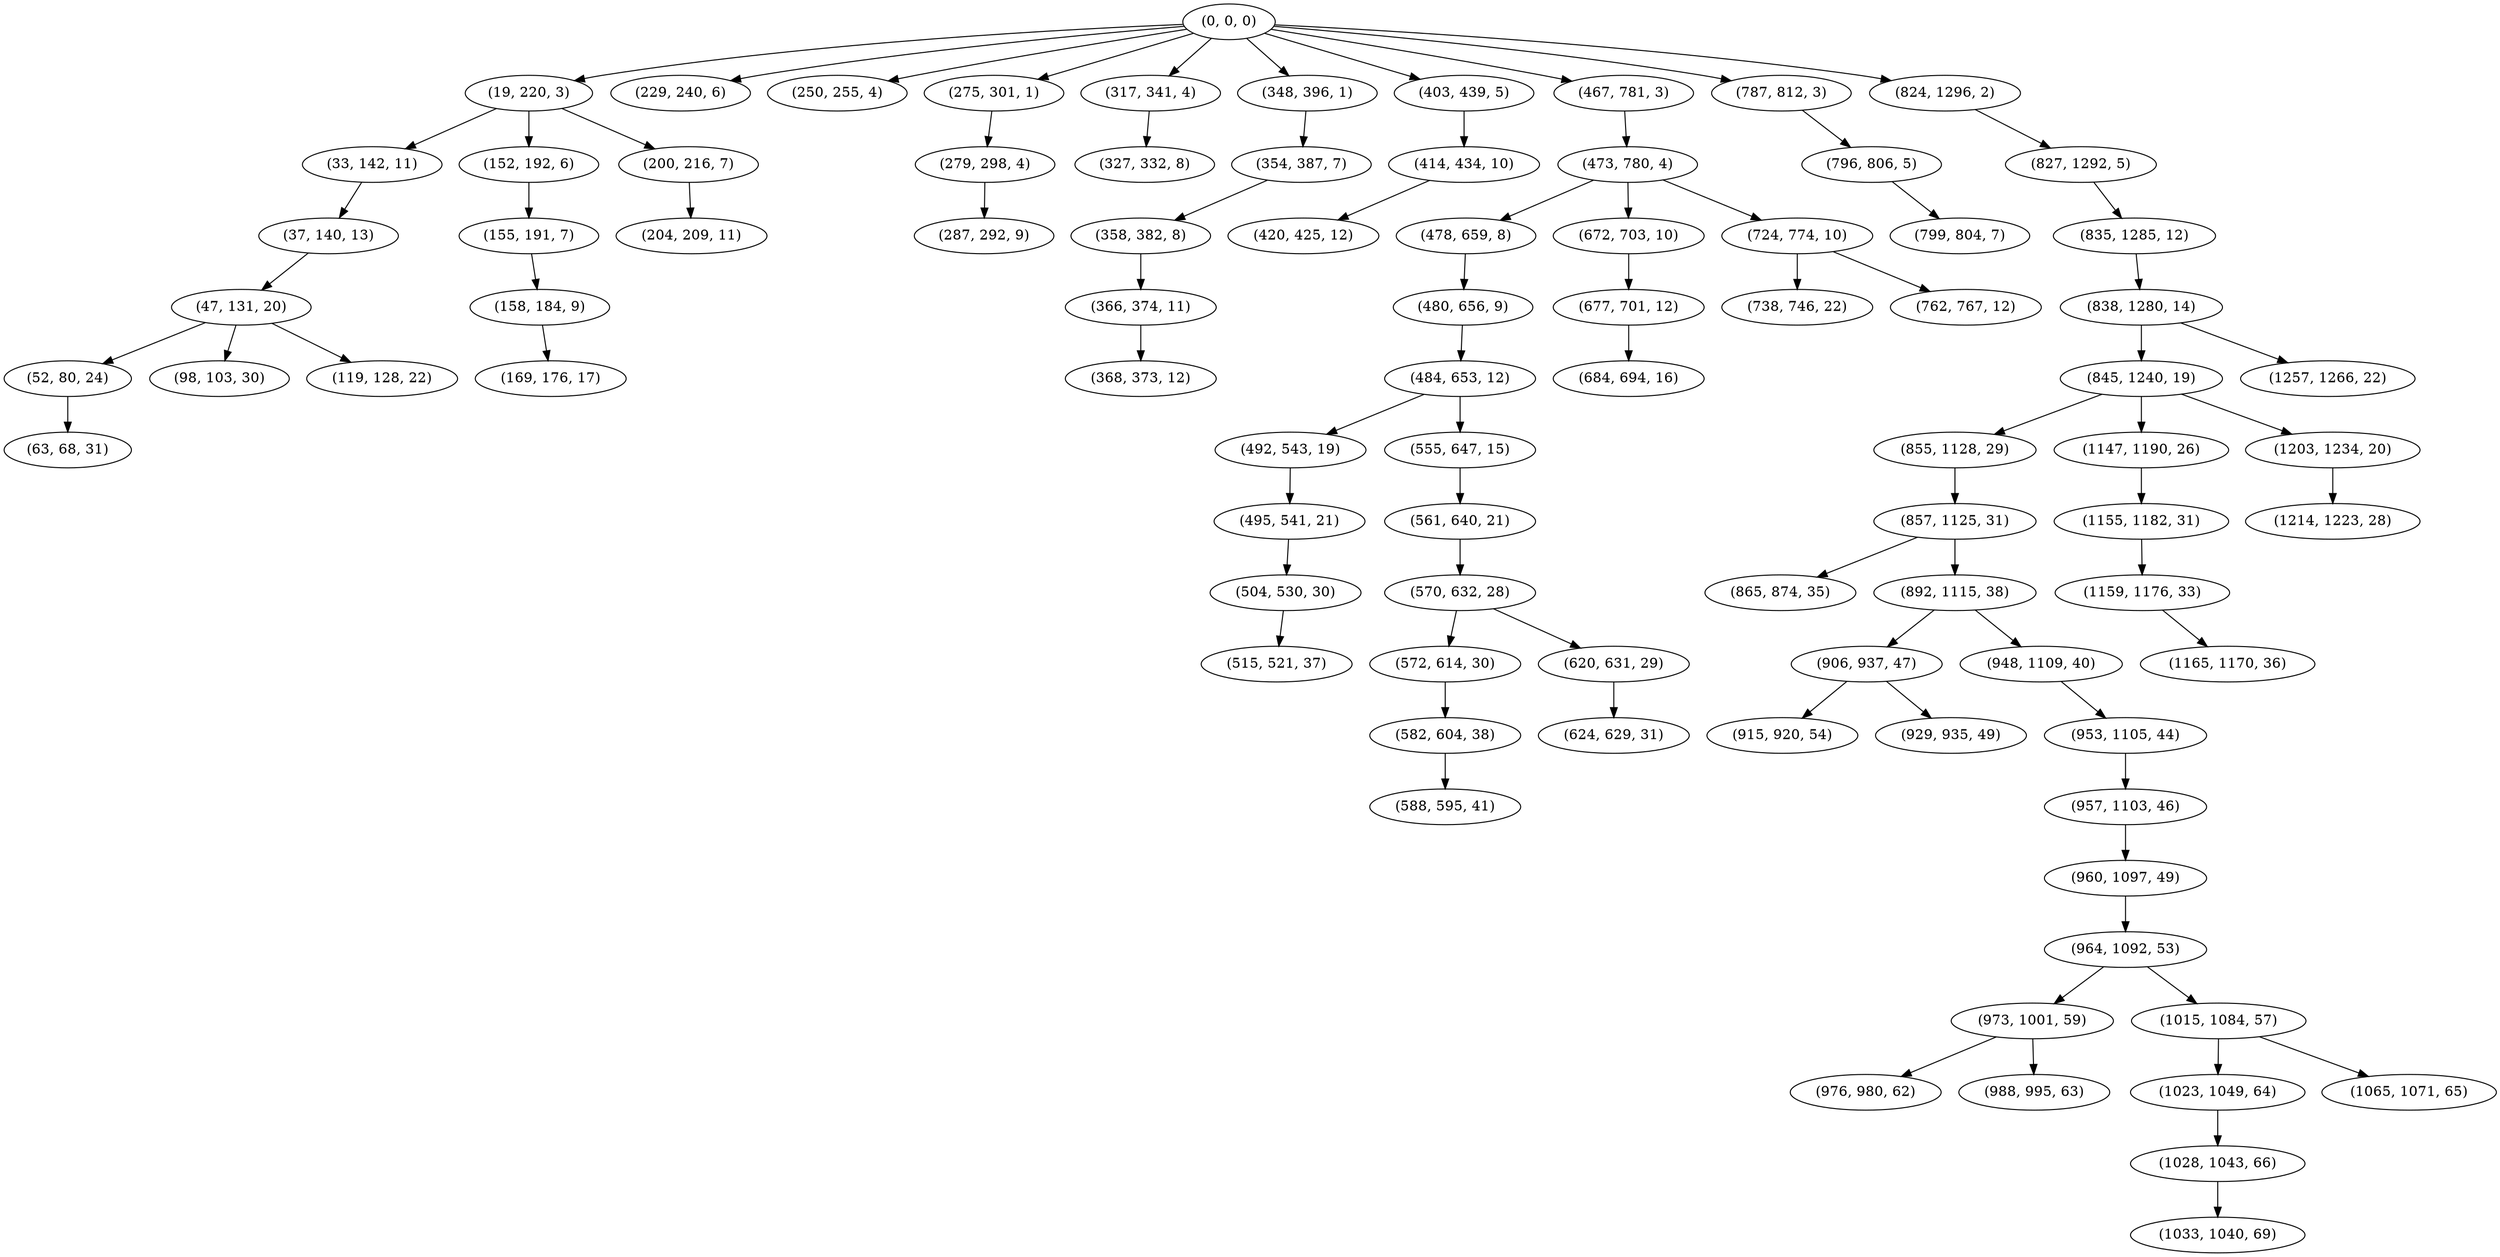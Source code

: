 digraph tree {
    "(0, 0, 0)";
    "(19, 220, 3)";
    "(33, 142, 11)";
    "(37, 140, 13)";
    "(47, 131, 20)";
    "(52, 80, 24)";
    "(63, 68, 31)";
    "(98, 103, 30)";
    "(119, 128, 22)";
    "(152, 192, 6)";
    "(155, 191, 7)";
    "(158, 184, 9)";
    "(169, 176, 17)";
    "(200, 216, 7)";
    "(204, 209, 11)";
    "(229, 240, 6)";
    "(250, 255, 4)";
    "(275, 301, 1)";
    "(279, 298, 4)";
    "(287, 292, 9)";
    "(317, 341, 4)";
    "(327, 332, 8)";
    "(348, 396, 1)";
    "(354, 387, 7)";
    "(358, 382, 8)";
    "(366, 374, 11)";
    "(368, 373, 12)";
    "(403, 439, 5)";
    "(414, 434, 10)";
    "(420, 425, 12)";
    "(467, 781, 3)";
    "(473, 780, 4)";
    "(478, 659, 8)";
    "(480, 656, 9)";
    "(484, 653, 12)";
    "(492, 543, 19)";
    "(495, 541, 21)";
    "(504, 530, 30)";
    "(515, 521, 37)";
    "(555, 647, 15)";
    "(561, 640, 21)";
    "(570, 632, 28)";
    "(572, 614, 30)";
    "(582, 604, 38)";
    "(588, 595, 41)";
    "(620, 631, 29)";
    "(624, 629, 31)";
    "(672, 703, 10)";
    "(677, 701, 12)";
    "(684, 694, 16)";
    "(724, 774, 10)";
    "(738, 746, 22)";
    "(762, 767, 12)";
    "(787, 812, 3)";
    "(796, 806, 5)";
    "(799, 804, 7)";
    "(824, 1296, 2)";
    "(827, 1292, 5)";
    "(835, 1285, 12)";
    "(838, 1280, 14)";
    "(845, 1240, 19)";
    "(855, 1128, 29)";
    "(857, 1125, 31)";
    "(865, 874, 35)";
    "(892, 1115, 38)";
    "(906, 937, 47)";
    "(915, 920, 54)";
    "(929, 935, 49)";
    "(948, 1109, 40)";
    "(953, 1105, 44)";
    "(957, 1103, 46)";
    "(960, 1097, 49)";
    "(964, 1092, 53)";
    "(973, 1001, 59)";
    "(976, 980, 62)";
    "(988, 995, 63)";
    "(1015, 1084, 57)";
    "(1023, 1049, 64)";
    "(1028, 1043, 66)";
    "(1033, 1040, 69)";
    "(1065, 1071, 65)";
    "(1147, 1190, 26)";
    "(1155, 1182, 31)";
    "(1159, 1176, 33)";
    "(1165, 1170, 36)";
    "(1203, 1234, 20)";
    "(1214, 1223, 28)";
    "(1257, 1266, 22)";
    "(0, 0, 0)" -> "(19, 220, 3)";
    "(0, 0, 0)" -> "(229, 240, 6)";
    "(0, 0, 0)" -> "(250, 255, 4)";
    "(0, 0, 0)" -> "(275, 301, 1)";
    "(0, 0, 0)" -> "(317, 341, 4)";
    "(0, 0, 0)" -> "(348, 396, 1)";
    "(0, 0, 0)" -> "(403, 439, 5)";
    "(0, 0, 0)" -> "(467, 781, 3)";
    "(0, 0, 0)" -> "(787, 812, 3)";
    "(0, 0, 0)" -> "(824, 1296, 2)";
    "(19, 220, 3)" -> "(33, 142, 11)";
    "(19, 220, 3)" -> "(152, 192, 6)";
    "(19, 220, 3)" -> "(200, 216, 7)";
    "(33, 142, 11)" -> "(37, 140, 13)";
    "(37, 140, 13)" -> "(47, 131, 20)";
    "(47, 131, 20)" -> "(52, 80, 24)";
    "(47, 131, 20)" -> "(98, 103, 30)";
    "(47, 131, 20)" -> "(119, 128, 22)";
    "(52, 80, 24)" -> "(63, 68, 31)";
    "(152, 192, 6)" -> "(155, 191, 7)";
    "(155, 191, 7)" -> "(158, 184, 9)";
    "(158, 184, 9)" -> "(169, 176, 17)";
    "(200, 216, 7)" -> "(204, 209, 11)";
    "(275, 301, 1)" -> "(279, 298, 4)";
    "(279, 298, 4)" -> "(287, 292, 9)";
    "(317, 341, 4)" -> "(327, 332, 8)";
    "(348, 396, 1)" -> "(354, 387, 7)";
    "(354, 387, 7)" -> "(358, 382, 8)";
    "(358, 382, 8)" -> "(366, 374, 11)";
    "(366, 374, 11)" -> "(368, 373, 12)";
    "(403, 439, 5)" -> "(414, 434, 10)";
    "(414, 434, 10)" -> "(420, 425, 12)";
    "(467, 781, 3)" -> "(473, 780, 4)";
    "(473, 780, 4)" -> "(478, 659, 8)";
    "(473, 780, 4)" -> "(672, 703, 10)";
    "(473, 780, 4)" -> "(724, 774, 10)";
    "(478, 659, 8)" -> "(480, 656, 9)";
    "(480, 656, 9)" -> "(484, 653, 12)";
    "(484, 653, 12)" -> "(492, 543, 19)";
    "(484, 653, 12)" -> "(555, 647, 15)";
    "(492, 543, 19)" -> "(495, 541, 21)";
    "(495, 541, 21)" -> "(504, 530, 30)";
    "(504, 530, 30)" -> "(515, 521, 37)";
    "(555, 647, 15)" -> "(561, 640, 21)";
    "(561, 640, 21)" -> "(570, 632, 28)";
    "(570, 632, 28)" -> "(572, 614, 30)";
    "(570, 632, 28)" -> "(620, 631, 29)";
    "(572, 614, 30)" -> "(582, 604, 38)";
    "(582, 604, 38)" -> "(588, 595, 41)";
    "(620, 631, 29)" -> "(624, 629, 31)";
    "(672, 703, 10)" -> "(677, 701, 12)";
    "(677, 701, 12)" -> "(684, 694, 16)";
    "(724, 774, 10)" -> "(738, 746, 22)";
    "(724, 774, 10)" -> "(762, 767, 12)";
    "(787, 812, 3)" -> "(796, 806, 5)";
    "(796, 806, 5)" -> "(799, 804, 7)";
    "(824, 1296, 2)" -> "(827, 1292, 5)";
    "(827, 1292, 5)" -> "(835, 1285, 12)";
    "(835, 1285, 12)" -> "(838, 1280, 14)";
    "(838, 1280, 14)" -> "(845, 1240, 19)";
    "(838, 1280, 14)" -> "(1257, 1266, 22)";
    "(845, 1240, 19)" -> "(855, 1128, 29)";
    "(845, 1240, 19)" -> "(1147, 1190, 26)";
    "(845, 1240, 19)" -> "(1203, 1234, 20)";
    "(855, 1128, 29)" -> "(857, 1125, 31)";
    "(857, 1125, 31)" -> "(865, 874, 35)";
    "(857, 1125, 31)" -> "(892, 1115, 38)";
    "(892, 1115, 38)" -> "(906, 937, 47)";
    "(892, 1115, 38)" -> "(948, 1109, 40)";
    "(906, 937, 47)" -> "(915, 920, 54)";
    "(906, 937, 47)" -> "(929, 935, 49)";
    "(948, 1109, 40)" -> "(953, 1105, 44)";
    "(953, 1105, 44)" -> "(957, 1103, 46)";
    "(957, 1103, 46)" -> "(960, 1097, 49)";
    "(960, 1097, 49)" -> "(964, 1092, 53)";
    "(964, 1092, 53)" -> "(973, 1001, 59)";
    "(964, 1092, 53)" -> "(1015, 1084, 57)";
    "(973, 1001, 59)" -> "(976, 980, 62)";
    "(973, 1001, 59)" -> "(988, 995, 63)";
    "(1015, 1084, 57)" -> "(1023, 1049, 64)";
    "(1015, 1084, 57)" -> "(1065, 1071, 65)";
    "(1023, 1049, 64)" -> "(1028, 1043, 66)";
    "(1028, 1043, 66)" -> "(1033, 1040, 69)";
    "(1147, 1190, 26)" -> "(1155, 1182, 31)";
    "(1155, 1182, 31)" -> "(1159, 1176, 33)";
    "(1159, 1176, 33)" -> "(1165, 1170, 36)";
    "(1203, 1234, 20)" -> "(1214, 1223, 28)";
}
